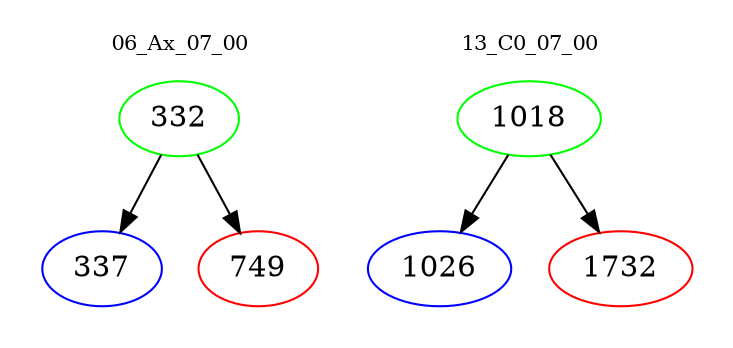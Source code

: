 digraph{
subgraph cluster_0 {
color = white
label = "06_Ax_07_00";
fontsize=10;
T0_332 [label="332", color="green"]
T0_332 -> T0_337 [color="black"]
T0_337 [label="337", color="blue"]
T0_332 -> T0_749 [color="black"]
T0_749 [label="749", color="red"]
}
subgraph cluster_1 {
color = white
label = "13_C0_07_00";
fontsize=10;
T1_1018 [label="1018", color="green"]
T1_1018 -> T1_1026 [color="black"]
T1_1026 [label="1026", color="blue"]
T1_1018 -> T1_1732 [color="black"]
T1_1732 [label="1732", color="red"]
}
}

